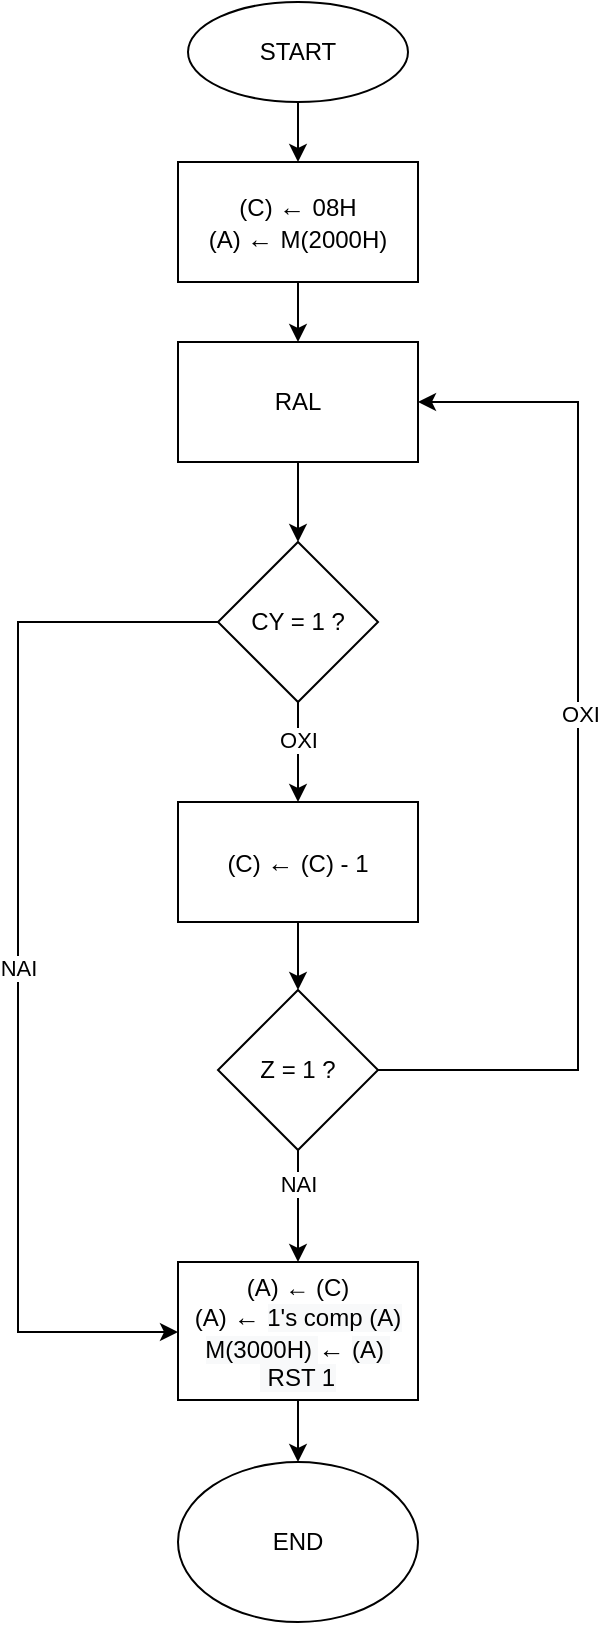 <mxfile version="14.5.10" type="device"><diagram id="C5RBs43oDa-KdzZeNtuy" name="Page-1"><mxGraphModel dx="47" dy="23" grid="1" gridSize="10" guides="1" tooltips="1" connect="1" arrows="1" fold="1" page="1" pageScale="1" pageWidth="827" pageHeight="1169" math="0" shadow="0"><root><mxCell id="WIyWlLk6GJQsqaUBKTNV-0"/><mxCell id="WIyWlLk6GJQsqaUBKTNV-1" parent="WIyWlLk6GJQsqaUBKTNV-0"/><mxCell id="FPfiWknfDs7VRm33cXXh-2" value="(C) &lt;span style=&quot;font-family: &amp;#34;arial unicode ms&amp;#34; , &amp;#34;lucida sans unicode&amp;#34; , sans-serif ; background-color: rgb(255 , 255 , 255)&quot;&gt;&lt;font style=&quot;font-size: 13px&quot;&gt;←&amp;nbsp;&lt;/font&gt;&lt;/span&gt;08H&lt;br&gt;(A)&amp;nbsp;&lt;span style=&quot;font-family: &amp;#34;arial unicode ms&amp;#34; , &amp;#34;lucida sans unicode&amp;#34; , sans-serif ; font-size: 13px ; background-color: rgb(255 , 255 , 255)&quot;&gt;←&amp;nbsp;&lt;/span&gt;M(2000H)" style="whiteSpace=wrap;html=1;" parent="WIyWlLk6GJQsqaUBKTNV-1" vertex="1"><mxGeometry x="210" y="170" width="120" height="60" as="geometry"/></mxCell><mxCell id="FPfiWknfDs7VRm33cXXh-13" style="edgeStyle=orthogonalEdgeStyle;rounded=0;orthogonalLoop=1;jettySize=auto;html=1;entryX=0.5;entryY=0;entryDx=0;entryDy=0;exitX=0.5;exitY=1;exitDx=0;exitDy=0;" parent="WIyWlLk6GJQsqaUBKTNV-1" source="FPfiWknfDs7VRm33cXXh-2" target="FPfiWknfDs7VRm33cXXh-4" edge="1"><mxGeometry relative="1" as="geometry"><mxPoint x="270.0" y="320" as="sourcePoint"/></mxGeometry></mxCell><mxCell id="FPfiWknfDs7VRm33cXXh-14" style="edgeStyle=orthogonalEdgeStyle;rounded=0;orthogonalLoop=1;jettySize=auto;html=1;entryX=0.5;entryY=0;entryDx=0;entryDy=0;" parent="WIyWlLk6GJQsqaUBKTNV-1" source="FPfiWknfDs7VRm33cXXh-4" target="FPfiWknfDs7VRm33cXXh-5" edge="1"><mxGeometry relative="1" as="geometry"/></mxCell><mxCell id="FPfiWknfDs7VRm33cXXh-4" value="RAL" style="whiteSpace=wrap;html=1;" parent="WIyWlLk6GJQsqaUBKTNV-1" vertex="1"><mxGeometry x="210" y="260" width="120" height="60" as="geometry"/></mxCell><mxCell id="FPfiWknfDs7VRm33cXXh-29" value="" style="edgeStyle=orthogonalEdgeStyle;rounded=0;orthogonalLoop=1;jettySize=auto;html=1;" parent="WIyWlLk6GJQsqaUBKTNV-1" source="FPfiWknfDs7VRm33cXXh-5" target="FPfiWknfDs7VRm33cXXh-16" edge="1"><mxGeometry relative="1" as="geometry"/></mxCell><mxCell id="FPfiWknfDs7VRm33cXXh-37" value="ΟΧΙ" style="edgeLabel;html=1;align=center;verticalAlign=middle;resizable=0;points=[];" parent="FPfiWknfDs7VRm33cXXh-29" vertex="1" connectable="0"><mxGeometry x="-0.238" relative="1" as="geometry"><mxPoint as="offset"/></mxGeometry></mxCell><mxCell id="FPfiWknfDs7VRm33cXXh-35" style="edgeStyle=orthogonalEdgeStyle;rounded=0;orthogonalLoop=1;jettySize=auto;html=1;exitX=0;exitY=0.5;exitDx=0;exitDy=0;entryX=0;entryY=0.5;entryDx=0;entryDy=0;" parent="WIyWlLk6GJQsqaUBKTNV-1" source="FPfiWknfDs7VRm33cXXh-5" target="FPfiWknfDs7VRm33cXXh-19" edge="1"><mxGeometry relative="1" as="geometry"><Array as="points"><mxPoint x="130" y="400"/><mxPoint x="130" y="755"/><mxPoint x="210" y="755"/></Array></mxGeometry></mxCell><mxCell id="FPfiWknfDs7VRm33cXXh-36" value="ΝΑΙ" style="edgeLabel;html=1;align=center;verticalAlign=middle;resizable=0;points=[];" parent="FPfiWknfDs7VRm33cXXh-35" vertex="1" connectable="0"><mxGeometry x="-0.119" y="-2" relative="1" as="geometry"><mxPoint x="2" y="37" as="offset"/></mxGeometry></mxCell><mxCell id="FPfiWknfDs7VRm33cXXh-5" value="CY = 1 ?" style="rhombus;whiteSpace=wrap;html=1;" parent="WIyWlLk6GJQsqaUBKTNV-1" vertex="1"><mxGeometry x="230" y="360" width="80" height="80" as="geometry"/></mxCell><mxCell id="FPfiWknfDs7VRm33cXXh-11" style="edgeStyle=orthogonalEdgeStyle;rounded=0;orthogonalLoop=1;jettySize=auto;html=1;entryX=0.5;entryY=0;entryDx=0;entryDy=0;" parent="WIyWlLk6GJQsqaUBKTNV-1" source="FPfiWknfDs7VRm33cXXh-10" target="FPfiWknfDs7VRm33cXXh-2" edge="1"><mxGeometry relative="1" as="geometry"/></mxCell><mxCell id="FPfiWknfDs7VRm33cXXh-10" value="START" style="ellipse;whiteSpace=wrap;html=1;" parent="WIyWlLk6GJQsqaUBKTNV-1" vertex="1"><mxGeometry x="215" y="90" width="110" height="50" as="geometry"/></mxCell><mxCell id="FPfiWknfDs7VRm33cXXh-26" value="" style="edgeStyle=orthogonalEdgeStyle;rounded=0;orthogonalLoop=1;jettySize=auto;html=1;" parent="WIyWlLk6GJQsqaUBKTNV-1" source="FPfiWknfDs7VRm33cXXh-16" target="FPfiWknfDs7VRm33cXXh-18" edge="1"><mxGeometry relative="1" as="geometry"/></mxCell><mxCell id="FPfiWknfDs7VRm33cXXh-16" value="(C)&amp;nbsp;&lt;span style=&quot;font-family: &amp;#34;arial unicode ms&amp;#34; , &amp;#34;lucida sans unicode&amp;#34; , sans-serif ; font-size: 13px ; background-color: rgb(255 , 255 , 255)&quot;&gt;←&amp;nbsp;&lt;/span&gt;(C) - 1" style="whiteSpace=wrap;html=1;" parent="WIyWlLk6GJQsqaUBKTNV-1" vertex="1"><mxGeometry x="210" y="490" width="120" height="60" as="geometry"/></mxCell><mxCell id="FPfiWknfDs7VRm33cXXh-20" style="edgeStyle=orthogonalEdgeStyle;rounded=0;orthogonalLoop=1;jettySize=auto;html=1;entryX=0.5;entryY=0;entryDx=0;entryDy=0;" parent="WIyWlLk6GJQsqaUBKTNV-1" source="FPfiWknfDs7VRm33cXXh-18" target="FPfiWknfDs7VRm33cXXh-19" edge="1"><mxGeometry relative="1" as="geometry"/></mxCell><mxCell id="FPfiWknfDs7VRm33cXXh-41" value="ΝΑΙ" style="edgeLabel;html=1;align=center;verticalAlign=middle;resizable=0;points=[];" parent="FPfiWknfDs7VRm33cXXh-20" vertex="1" connectable="0"><mxGeometry x="-0.406" relative="1" as="geometry"><mxPoint as="offset"/></mxGeometry></mxCell><mxCell id="FPfiWknfDs7VRm33cXXh-38" style="edgeStyle=orthogonalEdgeStyle;rounded=0;orthogonalLoop=1;jettySize=auto;html=1;entryX=1;entryY=0.5;entryDx=0;entryDy=0;exitX=1;exitY=0.5;exitDx=0;exitDy=0;" parent="WIyWlLk6GJQsqaUBKTNV-1" source="FPfiWknfDs7VRm33cXXh-18" target="FPfiWknfDs7VRm33cXXh-4" edge="1"><mxGeometry relative="1" as="geometry"><Array as="points"><mxPoint x="410" y="624"/><mxPoint x="410" y="290"/></Array></mxGeometry></mxCell><mxCell id="FPfiWknfDs7VRm33cXXh-39" value="ΟΧΙ" style="edgeLabel;html=1;align=center;verticalAlign=middle;resizable=0;points=[];" parent="FPfiWknfDs7VRm33cXXh-38" vertex="1" connectable="0"><mxGeometry x="0.083" y="-1" relative="1" as="geometry"><mxPoint as="offset"/></mxGeometry></mxCell><mxCell id="FPfiWknfDs7VRm33cXXh-18" value="Z = 1 ?" style="rhombus;whiteSpace=wrap;html=1;" parent="WIyWlLk6GJQsqaUBKTNV-1" vertex="1"><mxGeometry x="230" y="584" width="80" height="80" as="geometry"/></mxCell><mxCell id="FPfiWknfDs7VRm33cXXh-46" value="" style="edgeStyle=orthogonalEdgeStyle;rounded=0;orthogonalLoop=1;jettySize=auto;html=1;" parent="WIyWlLk6GJQsqaUBKTNV-1" source="FPfiWknfDs7VRm33cXXh-19" target="FPfiWknfDs7VRm33cXXh-33" edge="1"><mxGeometry relative="1" as="geometry"/></mxCell><mxCell id="FPfiWknfDs7VRm33cXXh-19" value="&lt;font style=&quot;font-size: 12px&quot;&gt;&lt;span style=&quot;color: rgb(0 , 0 , 0) ; font-family: &amp;#34;helvetica&amp;#34; ; font-style: normal ; font-weight: 400 ; letter-spacing: normal ; text-align: center ; text-indent: 0px ; text-transform: none ; word-spacing: 0px ; background-color: rgb(255 , 255 , 255)&quot;&gt;&lt;font style=&quot;font-size: 12px&quot;&gt;(A)&amp;nbsp;&lt;/font&gt;&lt;/span&gt;&lt;span style=&quot;font-family: &amp;#34;arial unicode ms&amp;#34; , &amp;#34;lucida sans unicode&amp;#34; , sans-serif ; background-color: rgb(255 , 255 , 255)&quot;&gt;← (C)&lt;/span&gt;&lt;/font&gt;&lt;span style=&quot;color: rgb(0 , 0 , 0) ; font-family: &amp;#34;helvetica&amp;#34; ; font-size: 12px ; font-style: normal ; font-weight: 400 ; letter-spacing: normal ; text-align: center ; text-indent: 0px ; text-transform: none ; word-spacing: 0px ; background-color: rgb(255 , 255 , 255)&quot;&gt;&lt;font style=&quot;font-size: 12px&quot;&gt;&lt;br&gt;(A)&lt;/font&gt;&lt;/span&gt;&lt;span style=&quot;font-style: normal ; font-weight: 400 ; letter-spacing: normal ; text-align: center ; text-indent: 0px ; text-transform: none ; word-spacing: 0px ; color: rgb(66 , 66 , 66) ; font-family: &amp;#34;arial unicode ms&amp;#34; , &amp;#34;lucida sans unicode&amp;#34; , sans-serif ; font-size: 13px ; background-color: rgb(255 , 255 , 255)&quot;&gt;&lt;span&gt;&amp;nbsp;&lt;/span&gt;&lt;/span&gt;&lt;span style=&quot;color: rgb(0 , 0 , 0) ; font-style: normal ; font-weight: 400 ; letter-spacing: normal ; text-align: center ; text-indent: 0px ; text-transform: none ; word-spacing: 0px ; font-family: &amp;#34;arial unicode ms&amp;#34; , &amp;#34;lucida sans unicode&amp;#34; , sans-serif ; font-size: 13px ; background-color: rgb(255 , 255 , 255)&quot;&gt;←&lt;/span&gt;&lt;span style=&quot;font-style: normal ; font-weight: 400 ; letter-spacing: normal ; text-align: center ; text-indent: 0px ; text-transform: none ; word-spacing: 0px ; color: rgb(66 , 66 , 66) ; font-family: &amp;#34;arial unicode ms&amp;#34; , &amp;#34;lucida sans unicode&amp;#34; , sans-serif ; font-size: 13px ; background-color: rgb(255 , 255 , 255)&quot;&gt;&amp;nbsp;&lt;/span&gt;&lt;span style=&quot;color: rgb(0 , 0 , 0) ; font-family: &amp;#34;helvetica&amp;#34; ; font-size: 12px ; font-style: normal ; font-weight: 400 ; letter-spacing: normal ; text-align: center ; text-indent: 0px ; text-transform: none ; word-spacing: 0px ; background-color: rgb(248 , 249 , 250)&quot;&gt;1's comp (A) M(3000H)&amp;nbsp;&lt;/span&gt;&lt;span style=&quot;color: rgb(0 , 0 , 0) ; font-style: normal ; font-weight: 400 ; letter-spacing: normal ; text-align: center ; text-indent: 0px ; text-transform: none ; word-spacing: 0px ; font-family: &amp;#34;arial unicode ms&amp;#34; , &amp;#34;lucida sans unicode&amp;#34; , sans-serif ; font-size: 13px ; background-color: rgb(255 , 255 , 255)&quot;&gt;←&lt;/span&gt;&lt;span style=&quot;font-style: normal ; font-weight: 400 ; letter-spacing: normal ; text-align: center ; text-indent: 0px ; text-transform: none ; word-spacing: 0px ; color: rgb(66 , 66 , 66) ; font-family: &amp;#34;arial unicode ms&amp;#34; , &amp;#34;lucida sans unicode&amp;#34; , sans-serif ; font-size: 13px ; background-color: rgb(255 , 255 , 255)&quot;&gt;&amp;nbsp;&lt;/span&gt;&lt;span style=&quot;color: rgb(0 , 0 , 0) ; font-family: &amp;#34;helvetica&amp;#34; ; font-size: 12px ; font-style: normal ; font-weight: 400 ; letter-spacing: normal ; text-align: center ; text-indent: 0px ; text-transform: none ; word-spacing: 0px ; background-color: rgb(248 , 249 , 250)&quot;&gt;(A)&amp;nbsp; &amp;nbsp;RST 1&lt;/span&gt;" style="whiteSpace=wrap;html=1;" parent="WIyWlLk6GJQsqaUBKTNV-1" vertex="1"><mxGeometry x="210" y="720" width="120" height="69" as="geometry"/></mxCell><mxCell id="FPfiWknfDs7VRm33cXXh-33" value="END" style="ellipse;whiteSpace=wrap;html=1;" parent="WIyWlLk6GJQsqaUBKTNV-1" vertex="1"><mxGeometry x="210" y="820" width="120" height="80" as="geometry"/></mxCell></root></mxGraphModel></diagram></mxfile>
